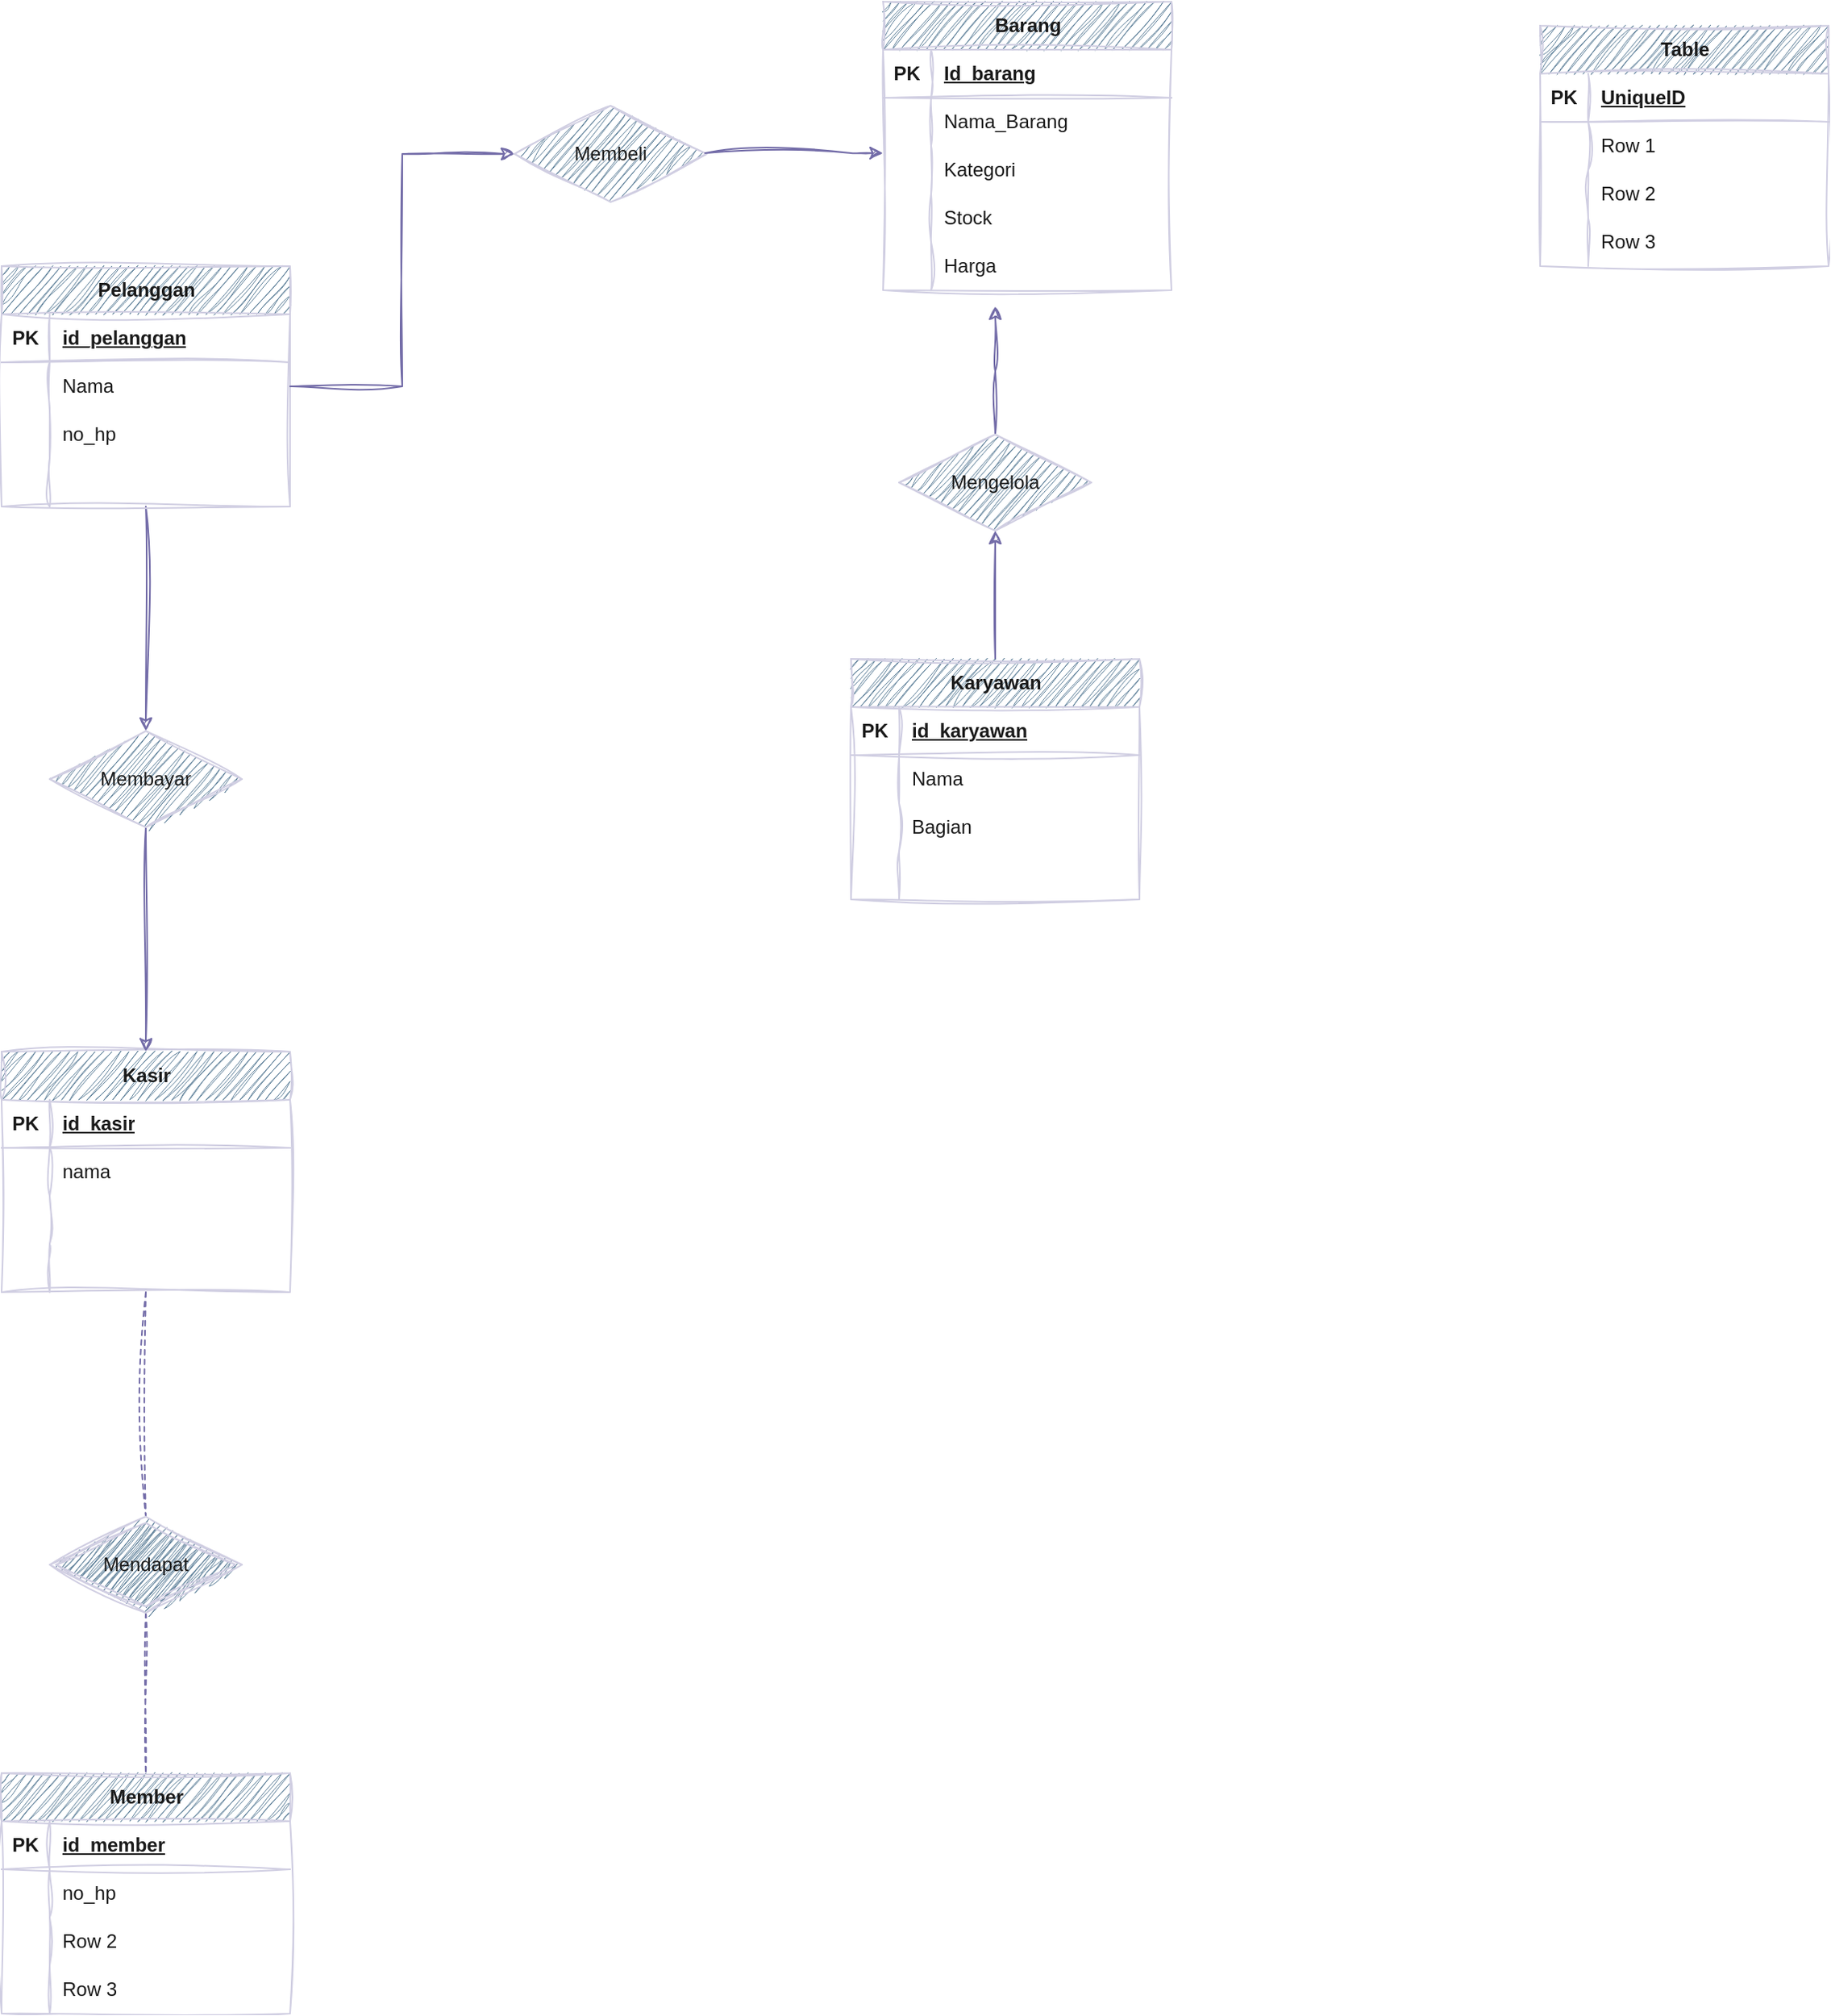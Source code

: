 <mxfile version="22.0.7" type="github">
  <diagram id="R2lEEEUBdFMjLlhIrx00" name="Page-1">
    <mxGraphModel dx="2049" dy="775" grid="1" gridSize="10" guides="1" tooltips="1" connect="1" arrows="1" fold="1" page="1" pageScale="1" pageWidth="850" pageHeight="1100" math="0" shadow="0" extFonts="Permanent Marker^https://fonts.googleapis.com/css?family=Permanent+Marker">
      <root>
        <mxCell id="0" />
        <mxCell id="1" parent="0" />
        <mxCell id="NDoaRNZNu5I7XUU-B8cY-81" style="edgeStyle=orthogonalEdgeStyle;rounded=0;orthogonalLoop=1;jettySize=auto;html=1;entryX=0.5;entryY=0;entryDx=0;entryDy=0;sketch=1;curveFitting=1;jiggle=2;labelBackgroundColor=none;strokeColor=#736CA8;fontColor=default;" edge="1" parent="1" source="NDoaRNZNu5I7XUU-B8cY-1" target="NDoaRNZNu5I7XUU-B8cY-80">
          <mxGeometry relative="1" as="geometry" />
        </mxCell>
        <mxCell id="NDoaRNZNu5I7XUU-B8cY-1" value="Pelanggan" style="shape=table;startSize=30;container=1;collapsible=1;childLayout=tableLayout;fixedRows=1;rowLines=0;fontStyle=1;align=center;resizeLast=1;html=1;sketch=1;curveFitting=1;jiggle=2;labelBackgroundColor=none;fillColor=#5D7F99;strokeColor=#D0CEE2;fontColor=#1A1A1A;" vertex="1" parent="1">
          <mxGeometry x="30" y="255" width="180" height="150" as="geometry" />
        </mxCell>
        <mxCell id="NDoaRNZNu5I7XUU-B8cY-2" value="" style="shape=tableRow;horizontal=0;startSize=0;swimlaneHead=0;swimlaneBody=0;fillColor=none;collapsible=0;dropTarget=0;points=[[0,0.5],[1,0.5]];portConstraint=eastwest;top=0;left=0;right=0;bottom=1;sketch=1;curveFitting=1;jiggle=2;labelBackgroundColor=none;strokeColor=#D0CEE2;fontColor=#1A1A1A;" vertex="1" parent="NDoaRNZNu5I7XUU-B8cY-1">
          <mxGeometry y="30" width="180" height="30" as="geometry" />
        </mxCell>
        <mxCell id="NDoaRNZNu5I7XUU-B8cY-3" value="PK" style="shape=partialRectangle;connectable=0;fillColor=none;top=0;left=0;bottom=0;right=0;fontStyle=1;overflow=hidden;whiteSpace=wrap;html=1;sketch=1;curveFitting=1;jiggle=2;labelBackgroundColor=none;strokeColor=#D0CEE2;fontColor=#1A1A1A;" vertex="1" parent="NDoaRNZNu5I7XUU-B8cY-2">
          <mxGeometry width="30" height="30" as="geometry">
            <mxRectangle width="30" height="30" as="alternateBounds" />
          </mxGeometry>
        </mxCell>
        <mxCell id="NDoaRNZNu5I7XUU-B8cY-4" value="id_pelanggan" style="shape=partialRectangle;connectable=0;fillColor=none;top=0;left=0;bottom=0;right=0;align=left;spacingLeft=6;fontStyle=5;overflow=hidden;whiteSpace=wrap;html=1;sketch=1;curveFitting=1;jiggle=2;labelBackgroundColor=none;strokeColor=#D0CEE2;fontColor=#1A1A1A;" vertex="1" parent="NDoaRNZNu5I7XUU-B8cY-2">
          <mxGeometry x="30" width="150" height="30" as="geometry">
            <mxRectangle width="150" height="30" as="alternateBounds" />
          </mxGeometry>
        </mxCell>
        <mxCell id="NDoaRNZNu5I7XUU-B8cY-5" value="" style="shape=tableRow;horizontal=0;startSize=0;swimlaneHead=0;swimlaneBody=0;fillColor=none;collapsible=0;dropTarget=0;points=[[0,0.5],[1,0.5]];portConstraint=eastwest;top=0;left=0;right=0;bottom=0;sketch=1;curveFitting=1;jiggle=2;labelBackgroundColor=none;strokeColor=#D0CEE2;fontColor=#1A1A1A;" vertex="1" parent="NDoaRNZNu5I7XUU-B8cY-1">
          <mxGeometry y="60" width="180" height="30" as="geometry" />
        </mxCell>
        <mxCell id="NDoaRNZNu5I7XUU-B8cY-6" value="" style="shape=partialRectangle;connectable=0;fillColor=none;top=0;left=0;bottom=0;right=0;editable=1;overflow=hidden;whiteSpace=wrap;html=1;sketch=1;curveFitting=1;jiggle=2;labelBackgroundColor=none;strokeColor=#D0CEE2;fontColor=#1A1A1A;" vertex="1" parent="NDoaRNZNu5I7XUU-B8cY-5">
          <mxGeometry width="30" height="30" as="geometry">
            <mxRectangle width="30" height="30" as="alternateBounds" />
          </mxGeometry>
        </mxCell>
        <mxCell id="NDoaRNZNu5I7XUU-B8cY-7" value="Nama" style="shape=partialRectangle;connectable=0;fillColor=none;top=0;left=0;bottom=0;right=0;align=left;spacingLeft=6;overflow=hidden;whiteSpace=wrap;html=1;sketch=1;curveFitting=1;jiggle=2;labelBackgroundColor=none;strokeColor=#D0CEE2;fontColor=#1A1A1A;" vertex="1" parent="NDoaRNZNu5I7XUU-B8cY-5">
          <mxGeometry x="30" width="150" height="30" as="geometry">
            <mxRectangle width="150" height="30" as="alternateBounds" />
          </mxGeometry>
        </mxCell>
        <mxCell id="NDoaRNZNu5I7XUU-B8cY-8" value="" style="shape=tableRow;horizontal=0;startSize=0;swimlaneHead=0;swimlaneBody=0;fillColor=none;collapsible=0;dropTarget=0;points=[[0,0.5],[1,0.5]];portConstraint=eastwest;top=0;left=0;right=0;bottom=0;sketch=1;curveFitting=1;jiggle=2;labelBackgroundColor=none;strokeColor=#D0CEE2;fontColor=#1A1A1A;" vertex="1" parent="NDoaRNZNu5I7XUU-B8cY-1">
          <mxGeometry y="90" width="180" height="30" as="geometry" />
        </mxCell>
        <mxCell id="NDoaRNZNu5I7XUU-B8cY-9" value="" style="shape=partialRectangle;connectable=0;fillColor=none;top=0;left=0;bottom=0;right=0;editable=1;overflow=hidden;whiteSpace=wrap;html=1;sketch=1;curveFitting=1;jiggle=2;labelBackgroundColor=none;strokeColor=#D0CEE2;fontColor=#1A1A1A;" vertex="1" parent="NDoaRNZNu5I7XUU-B8cY-8">
          <mxGeometry width="30" height="30" as="geometry">
            <mxRectangle width="30" height="30" as="alternateBounds" />
          </mxGeometry>
        </mxCell>
        <mxCell id="NDoaRNZNu5I7XUU-B8cY-10" value="no_hp" style="shape=partialRectangle;connectable=0;fillColor=none;top=0;left=0;bottom=0;right=0;align=left;spacingLeft=6;overflow=hidden;whiteSpace=wrap;html=1;sketch=1;curveFitting=1;jiggle=2;labelBackgroundColor=none;strokeColor=#D0CEE2;fontColor=#1A1A1A;" vertex="1" parent="NDoaRNZNu5I7XUU-B8cY-8">
          <mxGeometry x="30" width="150" height="30" as="geometry">
            <mxRectangle width="150" height="30" as="alternateBounds" />
          </mxGeometry>
        </mxCell>
        <mxCell id="NDoaRNZNu5I7XUU-B8cY-11" value="" style="shape=tableRow;horizontal=0;startSize=0;swimlaneHead=0;swimlaneBody=0;fillColor=none;collapsible=0;dropTarget=0;points=[[0,0.5],[1,0.5]];portConstraint=eastwest;top=0;left=0;right=0;bottom=0;sketch=1;curveFitting=1;jiggle=2;labelBackgroundColor=none;strokeColor=#D0CEE2;fontColor=#1A1A1A;" vertex="1" parent="NDoaRNZNu5I7XUU-B8cY-1">
          <mxGeometry y="120" width="180" height="30" as="geometry" />
        </mxCell>
        <mxCell id="NDoaRNZNu5I7XUU-B8cY-12" value="" style="shape=partialRectangle;connectable=0;fillColor=none;top=0;left=0;bottom=0;right=0;editable=1;overflow=hidden;whiteSpace=wrap;html=1;sketch=1;curveFitting=1;jiggle=2;labelBackgroundColor=none;strokeColor=#D0CEE2;fontColor=#1A1A1A;" vertex="1" parent="NDoaRNZNu5I7XUU-B8cY-11">
          <mxGeometry width="30" height="30" as="geometry">
            <mxRectangle width="30" height="30" as="alternateBounds" />
          </mxGeometry>
        </mxCell>
        <mxCell id="NDoaRNZNu5I7XUU-B8cY-13" value="" style="shape=partialRectangle;connectable=0;fillColor=none;top=0;left=0;bottom=0;right=0;align=left;spacingLeft=6;overflow=hidden;whiteSpace=wrap;html=1;sketch=1;curveFitting=1;jiggle=2;labelBackgroundColor=none;strokeColor=#D0CEE2;fontColor=#1A1A1A;" vertex="1" parent="NDoaRNZNu5I7XUU-B8cY-11">
          <mxGeometry x="30" width="150" height="30" as="geometry">
            <mxRectangle width="150" height="30" as="alternateBounds" />
          </mxGeometry>
        </mxCell>
        <mxCell id="NDoaRNZNu5I7XUU-B8cY-64" style="edgeStyle=orthogonalEdgeStyle;rounded=0;orthogonalLoop=1;jettySize=auto;html=1;sketch=1;curveFitting=1;jiggle=2;labelBackgroundColor=none;strokeColor=#736CA8;fontColor=default;" edge="1" parent="1" source="NDoaRNZNu5I7XUU-B8cY-14" target="NDoaRNZNu5I7XUU-B8cY-44">
          <mxGeometry relative="1" as="geometry" />
        </mxCell>
        <mxCell id="NDoaRNZNu5I7XUU-B8cY-14" value="Karyawan" style="shape=table;startSize=30;container=1;collapsible=1;childLayout=tableLayout;fixedRows=1;rowLines=0;fontStyle=1;align=center;resizeLast=1;html=1;sketch=1;curveFitting=1;jiggle=2;labelBackgroundColor=none;fillColor=#5D7F99;strokeColor=#D0CEE2;fontColor=#1A1A1A;" vertex="1" parent="1">
          <mxGeometry x="560" y="500" width="180" height="150" as="geometry" />
        </mxCell>
        <mxCell id="NDoaRNZNu5I7XUU-B8cY-15" value="" style="shape=tableRow;horizontal=0;startSize=0;swimlaneHead=0;swimlaneBody=0;fillColor=none;collapsible=0;dropTarget=0;points=[[0,0.5],[1,0.5]];portConstraint=eastwest;top=0;left=0;right=0;bottom=1;sketch=1;curveFitting=1;jiggle=2;labelBackgroundColor=none;strokeColor=#D0CEE2;fontColor=#1A1A1A;" vertex="1" parent="NDoaRNZNu5I7XUU-B8cY-14">
          <mxGeometry y="30" width="180" height="30" as="geometry" />
        </mxCell>
        <mxCell id="NDoaRNZNu5I7XUU-B8cY-16" value="PK" style="shape=partialRectangle;connectable=0;fillColor=none;top=0;left=0;bottom=0;right=0;fontStyle=1;overflow=hidden;whiteSpace=wrap;html=1;sketch=1;curveFitting=1;jiggle=2;labelBackgroundColor=none;strokeColor=#D0CEE2;fontColor=#1A1A1A;" vertex="1" parent="NDoaRNZNu5I7XUU-B8cY-15">
          <mxGeometry width="30" height="30" as="geometry">
            <mxRectangle width="30" height="30" as="alternateBounds" />
          </mxGeometry>
        </mxCell>
        <mxCell id="NDoaRNZNu5I7XUU-B8cY-17" value="id_karyawan" style="shape=partialRectangle;connectable=0;fillColor=none;top=0;left=0;bottom=0;right=0;align=left;spacingLeft=6;fontStyle=5;overflow=hidden;whiteSpace=wrap;html=1;sketch=1;curveFitting=1;jiggle=2;labelBackgroundColor=none;strokeColor=#D0CEE2;fontColor=#1A1A1A;" vertex="1" parent="NDoaRNZNu5I7XUU-B8cY-15">
          <mxGeometry x="30" width="150" height="30" as="geometry">
            <mxRectangle width="150" height="30" as="alternateBounds" />
          </mxGeometry>
        </mxCell>
        <mxCell id="NDoaRNZNu5I7XUU-B8cY-18" value="" style="shape=tableRow;horizontal=0;startSize=0;swimlaneHead=0;swimlaneBody=0;fillColor=none;collapsible=0;dropTarget=0;points=[[0,0.5],[1,0.5]];portConstraint=eastwest;top=0;left=0;right=0;bottom=0;sketch=1;curveFitting=1;jiggle=2;labelBackgroundColor=none;strokeColor=#D0CEE2;fontColor=#1A1A1A;" vertex="1" parent="NDoaRNZNu5I7XUU-B8cY-14">
          <mxGeometry y="60" width="180" height="30" as="geometry" />
        </mxCell>
        <mxCell id="NDoaRNZNu5I7XUU-B8cY-19" value="" style="shape=partialRectangle;connectable=0;fillColor=none;top=0;left=0;bottom=0;right=0;editable=1;overflow=hidden;whiteSpace=wrap;html=1;sketch=1;curveFitting=1;jiggle=2;labelBackgroundColor=none;strokeColor=#D0CEE2;fontColor=#1A1A1A;" vertex="1" parent="NDoaRNZNu5I7XUU-B8cY-18">
          <mxGeometry width="30" height="30" as="geometry">
            <mxRectangle width="30" height="30" as="alternateBounds" />
          </mxGeometry>
        </mxCell>
        <mxCell id="NDoaRNZNu5I7XUU-B8cY-20" value="Nama" style="shape=partialRectangle;connectable=0;fillColor=none;top=0;left=0;bottom=0;right=0;align=left;spacingLeft=6;overflow=hidden;whiteSpace=wrap;html=1;sketch=1;curveFitting=1;jiggle=2;labelBackgroundColor=none;strokeColor=#D0CEE2;fontColor=#1A1A1A;" vertex="1" parent="NDoaRNZNu5I7XUU-B8cY-18">
          <mxGeometry x="30" width="150" height="30" as="geometry">
            <mxRectangle width="150" height="30" as="alternateBounds" />
          </mxGeometry>
        </mxCell>
        <mxCell id="NDoaRNZNu5I7XUU-B8cY-21" value="" style="shape=tableRow;horizontal=0;startSize=0;swimlaneHead=0;swimlaneBody=0;fillColor=none;collapsible=0;dropTarget=0;points=[[0,0.5],[1,0.5]];portConstraint=eastwest;top=0;left=0;right=0;bottom=0;sketch=1;curveFitting=1;jiggle=2;labelBackgroundColor=none;strokeColor=#D0CEE2;fontColor=#1A1A1A;" vertex="1" parent="NDoaRNZNu5I7XUU-B8cY-14">
          <mxGeometry y="90" width="180" height="30" as="geometry" />
        </mxCell>
        <mxCell id="NDoaRNZNu5I7XUU-B8cY-22" value="" style="shape=partialRectangle;connectable=0;fillColor=none;top=0;left=0;bottom=0;right=0;editable=1;overflow=hidden;whiteSpace=wrap;html=1;sketch=1;curveFitting=1;jiggle=2;labelBackgroundColor=none;strokeColor=#D0CEE2;fontColor=#1A1A1A;" vertex="1" parent="NDoaRNZNu5I7XUU-B8cY-21">
          <mxGeometry width="30" height="30" as="geometry">
            <mxRectangle width="30" height="30" as="alternateBounds" />
          </mxGeometry>
        </mxCell>
        <mxCell id="NDoaRNZNu5I7XUU-B8cY-23" value="Bagian" style="shape=partialRectangle;connectable=0;fillColor=none;top=0;left=0;bottom=0;right=0;align=left;spacingLeft=6;overflow=hidden;whiteSpace=wrap;html=1;sketch=1;curveFitting=1;jiggle=2;labelBackgroundColor=none;strokeColor=#D0CEE2;fontColor=#1A1A1A;" vertex="1" parent="NDoaRNZNu5I7XUU-B8cY-21">
          <mxGeometry x="30" width="150" height="30" as="geometry">
            <mxRectangle width="150" height="30" as="alternateBounds" />
          </mxGeometry>
        </mxCell>
        <mxCell id="NDoaRNZNu5I7XUU-B8cY-24" value="" style="shape=tableRow;horizontal=0;startSize=0;swimlaneHead=0;swimlaneBody=0;fillColor=none;collapsible=0;dropTarget=0;points=[[0,0.5],[1,0.5]];portConstraint=eastwest;top=0;left=0;right=0;bottom=0;sketch=1;curveFitting=1;jiggle=2;labelBackgroundColor=none;strokeColor=#D0CEE2;fontColor=#1A1A1A;" vertex="1" parent="NDoaRNZNu5I7XUU-B8cY-14">
          <mxGeometry y="120" width="180" height="30" as="geometry" />
        </mxCell>
        <mxCell id="NDoaRNZNu5I7XUU-B8cY-25" value="" style="shape=partialRectangle;connectable=0;fillColor=none;top=0;left=0;bottom=0;right=0;editable=1;overflow=hidden;whiteSpace=wrap;html=1;sketch=1;curveFitting=1;jiggle=2;labelBackgroundColor=none;strokeColor=#D0CEE2;fontColor=#1A1A1A;" vertex="1" parent="NDoaRNZNu5I7XUU-B8cY-24">
          <mxGeometry width="30" height="30" as="geometry">
            <mxRectangle width="30" height="30" as="alternateBounds" />
          </mxGeometry>
        </mxCell>
        <mxCell id="NDoaRNZNu5I7XUU-B8cY-26" value="" style="shape=partialRectangle;connectable=0;fillColor=none;top=0;left=0;bottom=0;right=0;align=left;spacingLeft=6;overflow=hidden;whiteSpace=wrap;html=1;sketch=1;curveFitting=1;jiggle=2;labelBackgroundColor=none;strokeColor=#D0CEE2;fontColor=#1A1A1A;" vertex="1" parent="NDoaRNZNu5I7XUU-B8cY-24">
          <mxGeometry x="30" width="150" height="30" as="geometry">
            <mxRectangle width="150" height="30" as="alternateBounds" />
          </mxGeometry>
        </mxCell>
        <mxCell id="NDoaRNZNu5I7XUU-B8cY-27" value="Barang" style="shape=table;startSize=30;container=1;collapsible=1;childLayout=tableLayout;fixedRows=1;rowLines=0;fontStyle=1;align=center;resizeLast=1;html=1;sketch=1;curveFitting=1;jiggle=2;labelBackgroundColor=none;fillColor=#5D7F99;strokeColor=#D0CEE2;fontColor=#1A1A1A;" vertex="1" parent="1">
          <mxGeometry x="580" y="90" width="180" height="180" as="geometry" />
        </mxCell>
        <mxCell id="NDoaRNZNu5I7XUU-B8cY-28" value="" style="shape=tableRow;horizontal=0;startSize=0;swimlaneHead=0;swimlaneBody=0;fillColor=none;collapsible=0;dropTarget=0;points=[[0,0.5],[1,0.5]];portConstraint=eastwest;top=0;left=0;right=0;bottom=1;sketch=1;curveFitting=1;jiggle=2;labelBackgroundColor=none;strokeColor=#D0CEE2;fontColor=#1A1A1A;" vertex="1" parent="NDoaRNZNu5I7XUU-B8cY-27">
          <mxGeometry y="30" width="180" height="30" as="geometry" />
        </mxCell>
        <mxCell id="NDoaRNZNu5I7XUU-B8cY-29" value="PK" style="shape=partialRectangle;connectable=0;fillColor=none;top=0;left=0;bottom=0;right=0;fontStyle=1;overflow=hidden;whiteSpace=wrap;html=1;sketch=1;curveFitting=1;jiggle=2;labelBackgroundColor=none;strokeColor=#D0CEE2;fontColor=#1A1A1A;" vertex="1" parent="NDoaRNZNu5I7XUU-B8cY-28">
          <mxGeometry width="30" height="30" as="geometry">
            <mxRectangle width="30" height="30" as="alternateBounds" />
          </mxGeometry>
        </mxCell>
        <mxCell id="NDoaRNZNu5I7XUU-B8cY-30" value="Id_barang" style="shape=partialRectangle;connectable=0;fillColor=none;top=0;left=0;bottom=0;right=0;align=left;spacingLeft=6;fontStyle=5;overflow=hidden;whiteSpace=wrap;html=1;sketch=1;curveFitting=1;jiggle=2;labelBackgroundColor=none;strokeColor=#D0CEE2;fontColor=#1A1A1A;" vertex="1" parent="NDoaRNZNu5I7XUU-B8cY-28">
          <mxGeometry x="30" width="150" height="30" as="geometry">
            <mxRectangle width="150" height="30" as="alternateBounds" />
          </mxGeometry>
        </mxCell>
        <mxCell id="NDoaRNZNu5I7XUU-B8cY-31" value="" style="shape=tableRow;horizontal=0;startSize=0;swimlaneHead=0;swimlaneBody=0;fillColor=none;collapsible=0;dropTarget=0;points=[[0,0.5],[1,0.5]];portConstraint=eastwest;top=0;left=0;right=0;bottom=0;sketch=1;curveFitting=1;jiggle=2;labelBackgroundColor=none;strokeColor=#D0CEE2;fontColor=#1A1A1A;" vertex="1" parent="NDoaRNZNu5I7XUU-B8cY-27">
          <mxGeometry y="60" width="180" height="30" as="geometry" />
        </mxCell>
        <mxCell id="NDoaRNZNu5I7XUU-B8cY-32" value="" style="shape=partialRectangle;connectable=0;fillColor=none;top=0;left=0;bottom=0;right=0;editable=1;overflow=hidden;whiteSpace=wrap;html=1;sketch=1;curveFitting=1;jiggle=2;labelBackgroundColor=none;strokeColor=#D0CEE2;fontColor=#1A1A1A;" vertex="1" parent="NDoaRNZNu5I7XUU-B8cY-31">
          <mxGeometry width="30" height="30" as="geometry">
            <mxRectangle width="30" height="30" as="alternateBounds" />
          </mxGeometry>
        </mxCell>
        <mxCell id="NDoaRNZNu5I7XUU-B8cY-33" value="Nama_Barang" style="shape=partialRectangle;connectable=0;fillColor=none;top=0;left=0;bottom=0;right=0;align=left;spacingLeft=6;overflow=hidden;whiteSpace=wrap;html=1;sketch=1;curveFitting=1;jiggle=2;labelBackgroundColor=none;strokeColor=#D0CEE2;fontColor=#1A1A1A;" vertex="1" parent="NDoaRNZNu5I7XUU-B8cY-31">
          <mxGeometry x="30" width="150" height="30" as="geometry">
            <mxRectangle width="150" height="30" as="alternateBounds" />
          </mxGeometry>
        </mxCell>
        <mxCell id="NDoaRNZNu5I7XUU-B8cY-34" value="" style="shape=tableRow;horizontal=0;startSize=0;swimlaneHead=0;swimlaneBody=0;fillColor=none;collapsible=0;dropTarget=0;points=[[0,0.5],[1,0.5]];portConstraint=eastwest;top=0;left=0;right=0;bottom=0;sketch=1;curveFitting=1;jiggle=2;labelBackgroundColor=none;strokeColor=#D0CEE2;fontColor=#1A1A1A;" vertex="1" parent="NDoaRNZNu5I7XUU-B8cY-27">
          <mxGeometry y="90" width="180" height="30" as="geometry" />
        </mxCell>
        <mxCell id="NDoaRNZNu5I7XUU-B8cY-35" value="" style="shape=partialRectangle;connectable=0;fillColor=none;top=0;left=0;bottom=0;right=0;editable=1;overflow=hidden;whiteSpace=wrap;html=1;sketch=1;curveFitting=1;jiggle=2;labelBackgroundColor=none;strokeColor=#D0CEE2;fontColor=#1A1A1A;" vertex="1" parent="NDoaRNZNu5I7XUU-B8cY-34">
          <mxGeometry width="30" height="30" as="geometry">
            <mxRectangle width="30" height="30" as="alternateBounds" />
          </mxGeometry>
        </mxCell>
        <mxCell id="NDoaRNZNu5I7XUU-B8cY-36" value="Kategori" style="shape=partialRectangle;connectable=0;fillColor=none;top=0;left=0;bottom=0;right=0;align=left;spacingLeft=6;overflow=hidden;whiteSpace=wrap;html=1;sketch=1;curveFitting=1;jiggle=2;labelBackgroundColor=none;strokeColor=#D0CEE2;fontColor=#1A1A1A;" vertex="1" parent="NDoaRNZNu5I7XUU-B8cY-34">
          <mxGeometry x="30" width="150" height="30" as="geometry">
            <mxRectangle width="150" height="30" as="alternateBounds" />
          </mxGeometry>
        </mxCell>
        <mxCell id="NDoaRNZNu5I7XUU-B8cY-37" value="" style="shape=tableRow;horizontal=0;startSize=0;swimlaneHead=0;swimlaneBody=0;fillColor=none;collapsible=0;dropTarget=0;points=[[0,0.5],[1,0.5]];portConstraint=eastwest;top=0;left=0;right=0;bottom=0;sketch=1;curveFitting=1;jiggle=2;labelBackgroundColor=none;strokeColor=#D0CEE2;fontColor=#1A1A1A;" vertex="1" parent="NDoaRNZNu5I7XUU-B8cY-27">
          <mxGeometry y="120" width="180" height="30" as="geometry" />
        </mxCell>
        <mxCell id="NDoaRNZNu5I7XUU-B8cY-38" value="" style="shape=partialRectangle;connectable=0;fillColor=none;top=0;left=0;bottom=0;right=0;editable=1;overflow=hidden;whiteSpace=wrap;html=1;sketch=1;curveFitting=1;jiggle=2;labelBackgroundColor=none;strokeColor=#D0CEE2;fontColor=#1A1A1A;" vertex="1" parent="NDoaRNZNu5I7XUU-B8cY-37">
          <mxGeometry width="30" height="30" as="geometry">
            <mxRectangle width="30" height="30" as="alternateBounds" />
          </mxGeometry>
        </mxCell>
        <mxCell id="NDoaRNZNu5I7XUU-B8cY-39" value="Stock" style="shape=partialRectangle;connectable=0;fillColor=none;top=0;left=0;bottom=0;right=0;align=left;spacingLeft=6;overflow=hidden;whiteSpace=wrap;html=1;sketch=1;curveFitting=1;jiggle=2;labelBackgroundColor=none;strokeColor=#D0CEE2;fontColor=#1A1A1A;" vertex="1" parent="NDoaRNZNu5I7XUU-B8cY-37">
          <mxGeometry x="30" width="150" height="30" as="geometry">
            <mxRectangle width="150" height="30" as="alternateBounds" />
          </mxGeometry>
        </mxCell>
        <mxCell id="NDoaRNZNu5I7XUU-B8cY-40" value="" style="shape=tableRow;horizontal=0;startSize=0;swimlaneHead=0;swimlaneBody=0;fillColor=none;collapsible=0;dropTarget=0;points=[[0,0.5],[1,0.5]];portConstraint=eastwest;top=0;left=0;right=0;bottom=0;sketch=1;curveFitting=1;jiggle=2;labelBackgroundColor=none;strokeColor=#D0CEE2;fontColor=#1A1A1A;" vertex="1" parent="NDoaRNZNu5I7XUU-B8cY-27">
          <mxGeometry y="150" width="180" height="30" as="geometry" />
        </mxCell>
        <mxCell id="NDoaRNZNu5I7XUU-B8cY-41" value="" style="shape=partialRectangle;connectable=0;fillColor=none;top=0;left=0;bottom=0;right=0;editable=1;overflow=hidden;whiteSpace=wrap;html=1;sketch=1;curveFitting=1;jiggle=2;labelBackgroundColor=none;strokeColor=#D0CEE2;fontColor=#1A1A1A;" vertex="1" parent="NDoaRNZNu5I7XUU-B8cY-40">
          <mxGeometry width="30" height="30" as="geometry">
            <mxRectangle width="30" height="30" as="alternateBounds" />
          </mxGeometry>
        </mxCell>
        <mxCell id="NDoaRNZNu5I7XUU-B8cY-42" value="Harga" style="shape=partialRectangle;connectable=0;fillColor=none;top=0;left=0;bottom=0;right=0;align=left;spacingLeft=6;overflow=hidden;whiteSpace=wrap;html=1;sketch=1;curveFitting=1;jiggle=2;labelBackgroundColor=none;strokeColor=#D0CEE2;fontColor=#1A1A1A;" vertex="1" parent="NDoaRNZNu5I7XUU-B8cY-40">
          <mxGeometry x="30" width="150" height="30" as="geometry">
            <mxRectangle width="150" height="30" as="alternateBounds" />
          </mxGeometry>
        </mxCell>
        <mxCell id="NDoaRNZNu5I7XUU-B8cY-43" value="Membeli" style="shape=rhombus;perimeter=rhombusPerimeter;whiteSpace=wrap;html=1;align=center;sketch=1;curveFitting=1;jiggle=2;labelBackgroundColor=none;fillColor=#5D7F99;strokeColor=#D0CEE2;fontColor=#1A1A1A;" vertex="1" parent="1">
          <mxGeometry x="350" y="155" width="120" height="60" as="geometry" />
        </mxCell>
        <mxCell id="NDoaRNZNu5I7XUU-B8cY-65" style="edgeStyle=orthogonalEdgeStyle;rounded=0;orthogonalLoop=1;jettySize=auto;html=1;sketch=1;curveFitting=1;jiggle=2;labelBackgroundColor=none;strokeColor=#736CA8;fontColor=default;" edge="1" parent="1" source="NDoaRNZNu5I7XUU-B8cY-44">
          <mxGeometry relative="1" as="geometry">
            <mxPoint x="650" y="280.0" as="targetPoint" />
          </mxGeometry>
        </mxCell>
        <mxCell id="NDoaRNZNu5I7XUU-B8cY-44" value="Mengelola" style="shape=rhombus;perimeter=rhombusPerimeter;whiteSpace=wrap;html=1;align=center;sketch=1;curveFitting=1;jiggle=2;labelBackgroundColor=none;fillColor=#5D7F99;strokeColor=#D0CEE2;fontColor=#1A1A1A;" vertex="1" parent="1">
          <mxGeometry x="590" y="360" width="120" height="60" as="geometry" />
        </mxCell>
        <mxCell id="NDoaRNZNu5I7XUU-B8cY-59" style="edgeStyle=orthogonalEdgeStyle;rounded=0;orthogonalLoop=1;jettySize=auto;html=1;entryX=0;entryY=0.5;entryDx=0;entryDy=0;sketch=1;curveFitting=1;jiggle=2;labelBackgroundColor=none;strokeColor=#736CA8;fontColor=default;" edge="1" parent="1" source="NDoaRNZNu5I7XUU-B8cY-5" target="NDoaRNZNu5I7XUU-B8cY-43">
          <mxGeometry relative="1" as="geometry" />
        </mxCell>
        <mxCell id="NDoaRNZNu5I7XUU-B8cY-66" style="edgeStyle=orthogonalEdgeStyle;rounded=0;orthogonalLoop=1;jettySize=auto;html=1;entryX=0;entryY=0.15;entryDx=0;entryDy=0;entryPerimeter=0;sketch=1;curveFitting=1;jiggle=2;labelBackgroundColor=none;strokeColor=#736CA8;fontColor=default;" edge="1" parent="1" source="NDoaRNZNu5I7XUU-B8cY-43" target="NDoaRNZNu5I7XUU-B8cY-34">
          <mxGeometry relative="1" as="geometry">
            <Array as="points">
              <mxPoint x="560" y="185" />
            </Array>
          </mxGeometry>
        </mxCell>
        <mxCell id="NDoaRNZNu5I7XUU-B8cY-97" style="edgeStyle=orthogonalEdgeStyle;rounded=0;orthogonalLoop=1;jettySize=auto;html=1;dashed=1;endArrow=none;endFill=0;sketch=1;curveFitting=1;jiggle=2;labelBackgroundColor=none;strokeColor=#736CA8;fontColor=default;" edge="1" parent="1" source="NDoaRNZNu5I7XUU-B8cY-67" target="NDoaRNZNu5I7XUU-B8cY-96">
          <mxGeometry relative="1" as="geometry" />
        </mxCell>
        <mxCell id="NDoaRNZNu5I7XUU-B8cY-67" value="Kasir" style="shape=table;startSize=30;container=1;collapsible=1;childLayout=tableLayout;fixedRows=1;rowLines=0;fontStyle=1;align=center;resizeLast=1;html=1;sketch=1;curveFitting=1;jiggle=2;labelBackgroundColor=none;fillColor=#5D7F99;strokeColor=#D0CEE2;fontColor=#1A1A1A;" vertex="1" parent="1">
          <mxGeometry x="30" y="745" width="180" height="150" as="geometry" />
        </mxCell>
        <mxCell id="NDoaRNZNu5I7XUU-B8cY-68" value="" style="shape=tableRow;horizontal=0;startSize=0;swimlaneHead=0;swimlaneBody=0;fillColor=none;collapsible=0;dropTarget=0;points=[[0,0.5],[1,0.5]];portConstraint=eastwest;top=0;left=0;right=0;bottom=1;sketch=1;curveFitting=1;jiggle=2;labelBackgroundColor=none;strokeColor=#D0CEE2;fontColor=#1A1A1A;" vertex="1" parent="NDoaRNZNu5I7XUU-B8cY-67">
          <mxGeometry y="30" width="180" height="30" as="geometry" />
        </mxCell>
        <mxCell id="NDoaRNZNu5I7XUU-B8cY-69" value="PK" style="shape=partialRectangle;connectable=0;fillColor=none;top=0;left=0;bottom=0;right=0;fontStyle=1;overflow=hidden;whiteSpace=wrap;html=1;sketch=1;curveFitting=1;jiggle=2;labelBackgroundColor=none;strokeColor=#D0CEE2;fontColor=#1A1A1A;" vertex="1" parent="NDoaRNZNu5I7XUU-B8cY-68">
          <mxGeometry width="30" height="30" as="geometry">
            <mxRectangle width="30" height="30" as="alternateBounds" />
          </mxGeometry>
        </mxCell>
        <mxCell id="NDoaRNZNu5I7XUU-B8cY-70" value="id_kasir" style="shape=partialRectangle;connectable=0;fillColor=none;top=0;left=0;bottom=0;right=0;align=left;spacingLeft=6;fontStyle=5;overflow=hidden;whiteSpace=wrap;html=1;sketch=1;curveFitting=1;jiggle=2;labelBackgroundColor=none;strokeColor=#D0CEE2;fontColor=#1A1A1A;" vertex="1" parent="NDoaRNZNu5I7XUU-B8cY-68">
          <mxGeometry x="30" width="150" height="30" as="geometry">
            <mxRectangle width="150" height="30" as="alternateBounds" />
          </mxGeometry>
        </mxCell>
        <mxCell id="NDoaRNZNu5I7XUU-B8cY-71" value="" style="shape=tableRow;horizontal=0;startSize=0;swimlaneHead=0;swimlaneBody=0;fillColor=none;collapsible=0;dropTarget=0;points=[[0,0.5],[1,0.5]];portConstraint=eastwest;top=0;left=0;right=0;bottom=0;sketch=1;curveFitting=1;jiggle=2;labelBackgroundColor=none;strokeColor=#D0CEE2;fontColor=#1A1A1A;" vertex="1" parent="NDoaRNZNu5I7XUU-B8cY-67">
          <mxGeometry y="60" width="180" height="30" as="geometry" />
        </mxCell>
        <mxCell id="NDoaRNZNu5I7XUU-B8cY-72" value="" style="shape=partialRectangle;connectable=0;fillColor=none;top=0;left=0;bottom=0;right=0;editable=1;overflow=hidden;whiteSpace=wrap;html=1;sketch=1;curveFitting=1;jiggle=2;labelBackgroundColor=none;strokeColor=#D0CEE2;fontColor=#1A1A1A;" vertex="1" parent="NDoaRNZNu5I7XUU-B8cY-71">
          <mxGeometry width="30" height="30" as="geometry">
            <mxRectangle width="30" height="30" as="alternateBounds" />
          </mxGeometry>
        </mxCell>
        <mxCell id="NDoaRNZNu5I7XUU-B8cY-73" value="nama&amp;nbsp;" style="shape=partialRectangle;connectable=0;fillColor=none;top=0;left=0;bottom=0;right=0;align=left;spacingLeft=6;overflow=hidden;whiteSpace=wrap;html=1;sketch=1;curveFitting=1;jiggle=2;labelBackgroundColor=none;strokeColor=#D0CEE2;fontColor=#1A1A1A;" vertex="1" parent="NDoaRNZNu5I7XUU-B8cY-71">
          <mxGeometry x="30" width="150" height="30" as="geometry">
            <mxRectangle width="150" height="30" as="alternateBounds" />
          </mxGeometry>
        </mxCell>
        <mxCell id="NDoaRNZNu5I7XUU-B8cY-74" value="" style="shape=tableRow;horizontal=0;startSize=0;swimlaneHead=0;swimlaneBody=0;fillColor=none;collapsible=0;dropTarget=0;points=[[0,0.5],[1,0.5]];portConstraint=eastwest;top=0;left=0;right=0;bottom=0;sketch=1;curveFitting=1;jiggle=2;labelBackgroundColor=none;strokeColor=#D0CEE2;fontColor=#1A1A1A;" vertex="1" parent="NDoaRNZNu5I7XUU-B8cY-67">
          <mxGeometry y="90" width="180" height="30" as="geometry" />
        </mxCell>
        <mxCell id="NDoaRNZNu5I7XUU-B8cY-75" value="" style="shape=partialRectangle;connectable=0;fillColor=none;top=0;left=0;bottom=0;right=0;editable=1;overflow=hidden;whiteSpace=wrap;html=1;sketch=1;curveFitting=1;jiggle=2;labelBackgroundColor=none;strokeColor=#D0CEE2;fontColor=#1A1A1A;" vertex="1" parent="NDoaRNZNu5I7XUU-B8cY-74">
          <mxGeometry width="30" height="30" as="geometry">
            <mxRectangle width="30" height="30" as="alternateBounds" />
          </mxGeometry>
        </mxCell>
        <mxCell id="NDoaRNZNu5I7XUU-B8cY-76" value="" style="shape=partialRectangle;connectable=0;fillColor=none;top=0;left=0;bottom=0;right=0;align=left;spacingLeft=6;overflow=hidden;whiteSpace=wrap;html=1;sketch=1;curveFitting=1;jiggle=2;labelBackgroundColor=none;strokeColor=#D0CEE2;fontColor=#1A1A1A;" vertex="1" parent="NDoaRNZNu5I7XUU-B8cY-74">
          <mxGeometry x="30" width="150" height="30" as="geometry">
            <mxRectangle width="150" height="30" as="alternateBounds" />
          </mxGeometry>
        </mxCell>
        <mxCell id="NDoaRNZNu5I7XUU-B8cY-77" value="" style="shape=tableRow;horizontal=0;startSize=0;swimlaneHead=0;swimlaneBody=0;fillColor=none;collapsible=0;dropTarget=0;points=[[0,0.5],[1,0.5]];portConstraint=eastwest;top=0;left=0;right=0;bottom=0;sketch=1;curveFitting=1;jiggle=2;labelBackgroundColor=none;strokeColor=#D0CEE2;fontColor=#1A1A1A;" vertex="1" parent="NDoaRNZNu5I7XUU-B8cY-67">
          <mxGeometry y="120" width="180" height="30" as="geometry" />
        </mxCell>
        <mxCell id="NDoaRNZNu5I7XUU-B8cY-78" value="" style="shape=partialRectangle;connectable=0;fillColor=none;top=0;left=0;bottom=0;right=0;editable=1;overflow=hidden;whiteSpace=wrap;html=1;sketch=1;curveFitting=1;jiggle=2;labelBackgroundColor=none;strokeColor=#D0CEE2;fontColor=#1A1A1A;" vertex="1" parent="NDoaRNZNu5I7XUU-B8cY-77">
          <mxGeometry width="30" height="30" as="geometry">
            <mxRectangle width="30" height="30" as="alternateBounds" />
          </mxGeometry>
        </mxCell>
        <mxCell id="NDoaRNZNu5I7XUU-B8cY-79" value="" style="shape=partialRectangle;connectable=0;fillColor=none;top=0;left=0;bottom=0;right=0;align=left;spacingLeft=6;overflow=hidden;whiteSpace=wrap;html=1;sketch=1;curveFitting=1;jiggle=2;labelBackgroundColor=none;strokeColor=#D0CEE2;fontColor=#1A1A1A;" vertex="1" parent="NDoaRNZNu5I7XUU-B8cY-77">
          <mxGeometry x="30" width="150" height="30" as="geometry">
            <mxRectangle width="150" height="30" as="alternateBounds" />
          </mxGeometry>
        </mxCell>
        <mxCell id="NDoaRNZNu5I7XUU-B8cY-82" style="edgeStyle=orthogonalEdgeStyle;rounded=0;orthogonalLoop=1;jettySize=auto;html=1;sketch=1;curveFitting=1;jiggle=2;labelBackgroundColor=none;strokeColor=#736CA8;fontColor=default;" edge="1" parent="1" source="NDoaRNZNu5I7XUU-B8cY-80" target="NDoaRNZNu5I7XUU-B8cY-67">
          <mxGeometry relative="1" as="geometry" />
        </mxCell>
        <mxCell id="NDoaRNZNu5I7XUU-B8cY-80" value="Membayar" style="shape=rhombus;perimeter=rhombusPerimeter;whiteSpace=wrap;html=1;align=center;sketch=1;curveFitting=1;jiggle=2;labelBackgroundColor=none;fillColor=#5D7F99;strokeColor=#D0CEE2;fontColor=#1A1A1A;" vertex="1" parent="1">
          <mxGeometry x="60" y="545" width="120" height="60" as="geometry" />
        </mxCell>
        <mxCell id="NDoaRNZNu5I7XUU-B8cY-83" value="Member" style="shape=table;startSize=30;container=1;collapsible=1;childLayout=tableLayout;fixedRows=1;rowLines=0;fontStyle=1;align=center;resizeLast=1;html=1;sketch=1;curveFitting=1;jiggle=2;labelBackgroundColor=none;fillColor=#5D7F99;strokeColor=#D0CEE2;fontColor=#1A1A1A;" vertex="1" parent="1">
          <mxGeometry x="30" y="1195" width="180" height="150" as="geometry" />
        </mxCell>
        <mxCell id="NDoaRNZNu5I7XUU-B8cY-84" value="" style="shape=tableRow;horizontal=0;startSize=0;swimlaneHead=0;swimlaneBody=0;fillColor=none;collapsible=0;dropTarget=0;points=[[0,0.5],[1,0.5]];portConstraint=eastwest;top=0;left=0;right=0;bottom=1;sketch=1;curveFitting=1;jiggle=2;labelBackgroundColor=none;strokeColor=#D0CEE2;fontColor=#1A1A1A;" vertex="1" parent="NDoaRNZNu5I7XUU-B8cY-83">
          <mxGeometry y="30" width="180" height="30" as="geometry" />
        </mxCell>
        <mxCell id="NDoaRNZNu5I7XUU-B8cY-85" value="PK" style="shape=partialRectangle;connectable=0;fillColor=none;top=0;left=0;bottom=0;right=0;fontStyle=1;overflow=hidden;whiteSpace=wrap;html=1;sketch=1;curveFitting=1;jiggle=2;labelBackgroundColor=none;strokeColor=#D0CEE2;fontColor=#1A1A1A;" vertex="1" parent="NDoaRNZNu5I7XUU-B8cY-84">
          <mxGeometry width="30" height="30" as="geometry">
            <mxRectangle width="30" height="30" as="alternateBounds" />
          </mxGeometry>
        </mxCell>
        <mxCell id="NDoaRNZNu5I7XUU-B8cY-86" value="id_member" style="shape=partialRectangle;connectable=0;fillColor=none;top=0;left=0;bottom=0;right=0;align=left;spacingLeft=6;fontStyle=5;overflow=hidden;whiteSpace=wrap;html=1;sketch=1;curveFitting=1;jiggle=2;labelBackgroundColor=none;strokeColor=#D0CEE2;fontColor=#1A1A1A;" vertex="1" parent="NDoaRNZNu5I7XUU-B8cY-84">
          <mxGeometry x="30" width="150" height="30" as="geometry">
            <mxRectangle width="150" height="30" as="alternateBounds" />
          </mxGeometry>
        </mxCell>
        <mxCell id="NDoaRNZNu5I7XUU-B8cY-87" value="" style="shape=tableRow;horizontal=0;startSize=0;swimlaneHead=0;swimlaneBody=0;fillColor=none;collapsible=0;dropTarget=0;points=[[0,0.5],[1,0.5]];portConstraint=eastwest;top=0;left=0;right=0;bottom=0;sketch=1;curveFitting=1;jiggle=2;labelBackgroundColor=none;strokeColor=#D0CEE2;fontColor=#1A1A1A;" vertex="1" parent="NDoaRNZNu5I7XUU-B8cY-83">
          <mxGeometry y="60" width="180" height="30" as="geometry" />
        </mxCell>
        <mxCell id="NDoaRNZNu5I7XUU-B8cY-88" value="" style="shape=partialRectangle;connectable=0;fillColor=none;top=0;left=0;bottom=0;right=0;editable=1;overflow=hidden;whiteSpace=wrap;html=1;sketch=1;curveFitting=1;jiggle=2;labelBackgroundColor=none;strokeColor=#D0CEE2;fontColor=#1A1A1A;" vertex="1" parent="NDoaRNZNu5I7XUU-B8cY-87">
          <mxGeometry width="30" height="30" as="geometry">
            <mxRectangle width="30" height="30" as="alternateBounds" />
          </mxGeometry>
        </mxCell>
        <mxCell id="NDoaRNZNu5I7XUU-B8cY-89" value="no_hp" style="shape=partialRectangle;connectable=0;fillColor=none;top=0;left=0;bottom=0;right=0;align=left;spacingLeft=6;overflow=hidden;whiteSpace=wrap;html=1;sketch=1;curveFitting=1;jiggle=2;labelBackgroundColor=none;strokeColor=#D0CEE2;fontColor=#1A1A1A;" vertex="1" parent="NDoaRNZNu5I7XUU-B8cY-87">
          <mxGeometry x="30" width="150" height="30" as="geometry">
            <mxRectangle width="150" height="30" as="alternateBounds" />
          </mxGeometry>
        </mxCell>
        <mxCell id="NDoaRNZNu5I7XUU-B8cY-90" value="" style="shape=tableRow;horizontal=0;startSize=0;swimlaneHead=0;swimlaneBody=0;fillColor=none;collapsible=0;dropTarget=0;points=[[0,0.5],[1,0.5]];portConstraint=eastwest;top=0;left=0;right=0;bottom=0;sketch=1;curveFitting=1;jiggle=2;labelBackgroundColor=none;strokeColor=#D0CEE2;fontColor=#1A1A1A;" vertex="1" parent="NDoaRNZNu5I7XUU-B8cY-83">
          <mxGeometry y="90" width="180" height="30" as="geometry" />
        </mxCell>
        <mxCell id="NDoaRNZNu5I7XUU-B8cY-91" value="" style="shape=partialRectangle;connectable=0;fillColor=none;top=0;left=0;bottom=0;right=0;editable=1;overflow=hidden;whiteSpace=wrap;html=1;sketch=1;curveFitting=1;jiggle=2;labelBackgroundColor=none;strokeColor=#D0CEE2;fontColor=#1A1A1A;" vertex="1" parent="NDoaRNZNu5I7XUU-B8cY-90">
          <mxGeometry width="30" height="30" as="geometry">
            <mxRectangle width="30" height="30" as="alternateBounds" />
          </mxGeometry>
        </mxCell>
        <mxCell id="NDoaRNZNu5I7XUU-B8cY-92" value="Row 2" style="shape=partialRectangle;connectable=0;fillColor=none;top=0;left=0;bottom=0;right=0;align=left;spacingLeft=6;overflow=hidden;whiteSpace=wrap;html=1;sketch=1;curveFitting=1;jiggle=2;labelBackgroundColor=none;strokeColor=#D0CEE2;fontColor=#1A1A1A;" vertex="1" parent="NDoaRNZNu5I7XUU-B8cY-90">
          <mxGeometry x="30" width="150" height="30" as="geometry">
            <mxRectangle width="150" height="30" as="alternateBounds" />
          </mxGeometry>
        </mxCell>
        <mxCell id="NDoaRNZNu5I7XUU-B8cY-93" value="" style="shape=tableRow;horizontal=0;startSize=0;swimlaneHead=0;swimlaneBody=0;fillColor=none;collapsible=0;dropTarget=0;points=[[0,0.5],[1,0.5]];portConstraint=eastwest;top=0;left=0;right=0;bottom=0;sketch=1;curveFitting=1;jiggle=2;labelBackgroundColor=none;strokeColor=#D0CEE2;fontColor=#1A1A1A;" vertex="1" parent="NDoaRNZNu5I7XUU-B8cY-83">
          <mxGeometry y="120" width="180" height="30" as="geometry" />
        </mxCell>
        <mxCell id="NDoaRNZNu5I7XUU-B8cY-94" value="" style="shape=partialRectangle;connectable=0;fillColor=none;top=0;left=0;bottom=0;right=0;editable=1;overflow=hidden;whiteSpace=wrap;html=1;sketch=1;curveFitting=1;jiggle=2;labelBackgroundColor=none;strokeColor=#D0CEE2;fontColor=#1A1A1A;" vertex="1" parent="NDoaRNZNu5I7XUU-B8cY-93">
          <mxGeometry width="30" height="30" as="geometry">
            <mxRectangle width="30" height="30" as="alternateBounds" />
          </mxGeometry>
        </mxCell>
        <mxCell id="NDoaRNZNu5I7XUU-B8cY-95" value="Row 3" style="shape=partialRectangle;connectable=0;fillColor=none;top=0;left=0;bottom=0;right=0;align=left;spacingLeft=6;overflow=hidden;whiteSpace=wrap;html=1;sketch=1;curveFitting=1;jiggle=2;labelBackgroundColor=none;strokeColor=#D0CEE2;fontColor=#1A1A1A;" vertex="1" parent="NDoaRNZNu5I7XUU-B8cY-93">
          <mxGeometry x="30" width="150" height="30" as="geometry">
            <mxRectangle width="150" height="30" as="alternateBounds" />
          </mxGeometry>
        </mxCell>
        <mxCell id="NDoaRNZNu5I7XUU-B8cY-98" style="edgeStyle=orthogonalEdgeStyle;rounded=0;orthogonalLoop=1;jettySize=auto;html=1;entryX=0.5;entryY=0;entryDx=0;entryDy=0;dashed=1;endArrow=none;endFill=0;sketch=1;curveFitting=1;jiggle=2;labelBackgroundColor=none;strokeColor=#736CA8;fontColor=default;" edge="1" parent="1" source="NDoaRNZNu5I7XUU-B8cY-96" target="NDoaRNZNu5I7XUU-B8cY-83">
          <mxGeometry relative="1" as="geometry" />
        </mxCell>
        <mxCell id="NDoaRNZNu5I7XUU-B8cY-96" value="Mendapat" style="shape=rhombus;double=1;perimeter=rhombusPerimeter;whiteSpace=wrap;html=1;align=center;sketch=1;curveFitting=1;jiggle=2;labelBackgroundColor=none;fillColor=#5D7F99;strokeColor=#D0CEE2;fontColor=#1A1A1A;" vertex="1" parent="1">
          <mxGeometry x="60" y="1035" width="120" height="60" as="geometry" />
        </mxCell>
        <mxCell id="NDoaRNZNu5I7XUU-B8cY-99" value="Table" style="shape=table;startSize=30;container=1;collapsible=1;childLayout=tableLayout;fixedRows=1;rowLines=0;fontStyle=1;align=center;resizeLast=1;html=1;sketch=1;curveFitting=1;jiggle=2;labelBackgroundColor=none;fillColor=#5D7F99;strokeColor=#D0CEE2;fontColor=#1A1A1A;" vertex="1" parent="1">
          <mxGeometry x="990" y="105" width="180" height="150" as="geometry" />
        </mxCell>
        <mxCell id="NDoaRNZNu5I7XUU-B8cY-100" value="" style="shape=tableRow;horizontal=0;startSize=0;swimlaneHead=0;swimlaneBody=0;fillColor=none;collapsible=0;dropTarget=0;points=[[0,0.5],[1,0.5]];portConstraint=eastwest;top=0;left=0;right=0;bottom=1;sketch=1;curveFitting=1;jiggle=2;labelBackgroundColor=none;strokeColor=#D0CEE2;fontColor=#1A1A1A;" vertex="1" parent="NDoaRNZNu5I7XUU-B8cY-99">
          <mxGeometry y="30" width="180" height="30" as="geometry" />
        </mxCell>
        <mxCell id="NDoaRNZNu5I7XUU-B8cY-101" value="PK" style="shape=partialRectangle;connectable=0;fillColor=none;top=0;left=0;bottom=0;right=0;fontStyle=1;overflow=hidden;whiteSpace=wrap;html=1;sketch=1;curveFitting=1;jiggle=2;labelBackgroundColor=none;strokeColor=#D0CEE2;fontColor=#1A1A1A;" vertex="1" parent="NDoaRNZNu5I7XUU-B8cY-100">
          <mxGeometry width="30" height="30" as="geometry">
            <mxRectangle width="30" height="30" as="alternateBounds" />
          </mxGeometry>
        </mxCell>
        <mxCell id="NDoaRNZNu5I7XUU-B8cY-102" value="UniqueID" style="shape=partialRectangle;connectable=0;fillColor=none;top=0;left=0;bottom=0;right=0;align=left;spacingLeft=6;fontStyle=5;overflow=hidden;whiteSpace=wrap;html=1;sketch=1;curveFitting=1;jiggle=2;labelBackgroundColor=none;strokeColor=#D0CEE2;fontColor=#1A1A1A;" vertex="1" parent="NDoaRNZNu5I7XUU-B8cY-100">
          <mxGeometry x="30" width="150" height="30" as="geometry">
            <mxRectangle width="150" height="30" as="alternateBounds" />
          </mxGeometry>
        </mxCell>
        <mxCell id="NDoaRNZNu5I7XUU-B8cY-103" value="" style="shape=tableRow;horizontal=0;startSize=0;swimlaneHead=0;swimlaneBody=0;fillColor=none;collapsible=0;dropTarget=0;points=[[0,0.5],[1,0.5]];portConstraint=eastwest;top=0;left=0;right=0;bottom=0;sketch=1;curveFitting=1;jiggle=2;labelBackgroundColor=none;strokeColor=#D0CEE2;fontColor=#1A1A1A;" vertex="1" parent="NDoaRNZNu5I7XUU-B8cY-99">
          <mxGeometry y="60" width="180" height="30" as="geometry" />
        </mxCell>
        <mxCell id="NDoaRNZNu5I7XUU-B8cY-104" value="" style="shape=partialRectangle;connectable=0;fillColor=none;top=0;left=0;bottom=0;right=0;editable=1;overflow=hidden;whiteSpace=wrap;html=1;sketch=1;curveFitting=1;jiggle=2;labelBackgroundColor=none;strokeColor=#D0CEE2;fontColor=#1A1A1A;" vertex="1" parent="NDoaRNZNu5I7XUU-B8cY-103">
          <mxGeometry width="30" height="30" as="geometry">
            <mxRectangle width="30" height="30" as="alternateBounds" />
          </mxGeometry>
        </mxCell>
        <mxCell id="NDoaRNZNu5I7XUU-B8cY-105" value="Row 1" style="shape=partialRectangle;connectable=0;fillColor=none;top=0;left=0;bottom=0;right=0;align=left;spacingLeft=6;overflow=hidden;whiteSpace=wrap;html=1;sketch=1;curveFitting=1;jiggle=2;labelBackgroundColor=none;strokeColor=#D0CEE2;fontColor=#1A1A1A;" vertex="1" parent="NDoaRNZNu5I7XUU-B8cY-103">
          <mxGeometry x="30" width="150" height="30" as="geometry">
            <mxRectangle width="150" height="30" as="alternateBounds" />
          </mxGeometry>
        </mxCell>
        <mxCell id="NDoaRNZNu5I7XUU-B8cY-106" value="" style="shape=tableRow;horizontal=0;startSize=0;swimlaneHead=0;swimlaneBody=0;fillColor=none;collapsible=0;dropTarget=0;points=[[0,0.5],[1,0.5]];portConstraint=eastwest;top=0;left=0;right=0;bottom=0;sketch=1;curveFitting=1;jiggle=2;labelBackgroundColor=none;strokeColor=#D0CEE2;fontColor=#1A1A1A;" vertex="1" parent="NDoaRNZNu5I7XUU-B8cY-99">
          <mxGeometry y="90" width="180" height="30" as="geometry" />
        </mxCell>
        <mxCell id="NDoaRNZNu5I7XUU-B8cY-107" value="" style="shape=partialRectangle;connectable=0;fillColor=none;top=0;left=0;bottom=0;right=0;editable=1;overflow=hidden;whiteSpace=wrap;html=1;sketch=1;curveFitting=1;jiggle=2;labelBackgroundColor=none;strokeColor=#D0CEE2;fontColor=#1A1A1A;" vertex="1" parent="NDoaRNZNu5I7XUU-B8cY-106">
          <mxGeometry width="30" height="30" as="geometry">
            <mxRectangle width="30" height="30" as="alternateBounds" />
          </mxGeometry>
        </mxCell>
        <mxCell id="NDoaRNZNu5I7XUU-B8cY-108" value="Row 2" style="shape=partialRectangle;connectable=0;fillColor=none;top=0;left=0;bottom=0;right=0;align=left;spacingLeft=6;overflow=hidden;whiteSpace=wrap;html=1;sketch=1;curveFitting=1;jiggle=2;labelBackgroundColor=none;strokeColor=#D0CEE2;fontColor=#1A1A1A;" vertex="1" parent="NDoaRNZNu5I7XUU-B8cY-106">
          <mxGeometry x="30" width="150" height="30" as="geometry">
            <mxRectangle width="150" height="30" as="alternateBounds" />
          </mxGeometry>
        </mxCell>
        <mxCell id="NDoaRNZNu5I7XUU-B8cY-109" value="" style="shape=tableRow;horizontal=0;startSize=0;swimlaneHead=0;swimlaneBody=0;fillColor=none;collapsible=0;dropTarget=0;points=[[0,0.5],[1,0.5]];portConstraint=eastwest;top=0;left=0;right=0;bottom=0;sketch=1;curveFitting=1;jiggle=2;labelBackgroundColor=none;strokeColor=#D0CEE2;fontColor=#1A1A1A;" vertex="1" parent="NDoaRNZNu5I7XUU-B8cY-99">
          <mxGeometry y="120" width="180" height="30" as="geometry" />
        </mxCell>
        <mxCell id="NDoaRNZNu5I7XUU-B8cY-110" value="" style="shape=partialRectangle;connectable=0;fillColor=none;top=0;left=0;bottom=0;right=0;editable=1;overflow=hidden;whiteSpace=wrap;html=1;sketch=1;curveFitting=1;jiggle=2;labelBackgroundColor=none;strokeColor=#D0CEE2;fontColor=#1A1A1A;" vertex="1" parent="NDoaRNZNu5I7XUU-B8cY-109">
          <mxGeometry width="30" height="30" as="geometry">
            <mxRectangle width="30" height="30" as="alternateBounds" />
          </mxGeometry>
        </mxCell>
        <mxCell id="NDoaRNZNu5I7XUU-B8cY-111" value="Row 3" style="shape=partialRectangle;connectable=0;fillColor=none;top=0;left=0;bottom=0;right=0;align=left;spacingLeft=6;overflow=hidden;whiteSpace=wrap;html=1;sketch=1;curveFitting=1;jiggle=2;labelBackgroundColor=none;strokeColor=#D0CEE2;fontColor=#1A1A1A;" vertex="1" parent="NDoaRNZNu5I7XUU-B8cY-109">
          <mxGeometry x="30" width="150" height="30" as="geometry">
            <mxRectangle width="150" height="30" as="alternateBounds" />
          </mxGeometry>
        </mxCell>
      </root>
    </mxGraphModel>
  </diagram>
</mxfile>
